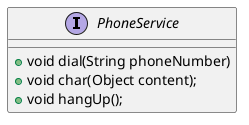 单一用户职责的错误使用

@startuml



interface PhoneService {

+ void dial(String phoneNumber)
+ void char(Object content);
+ void hangUp();

}

@enduml


